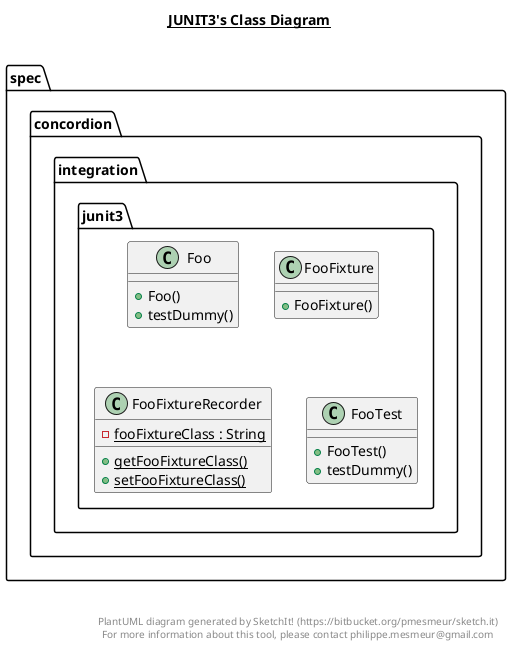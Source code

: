 @startuml

title __JUNIT3's Class Diagram__\n

  package spec.concordion.integration.junit3 {
    class Foo {
        + Foo()
        + testDummy()
    }
  }
  

  package spec.concordion.integration.junit3 {
    class FooFixture {
        + FooFixture()
    }
  }
  

  package spec.concordion.integration.junit3 {
    class FooFixtureRecorder {
        {static} - fooFixtureClass : String
        {static} + getFooFixtureClass()
        {static} + setFooFixtureClass()
    }
  }
  

  package spec.concordion.integration.junit3 {
    class FooTest {
        + FooTest()
        + testDummy()
    }
  }
  



right footer


PlantUML diagram generated by SketchIt! (https://bitbucket.org/pmesmeur/sketch.it)
For more information about this tool, please contact philippe.mesmeur@gmail.com
endfooter

@enduml
